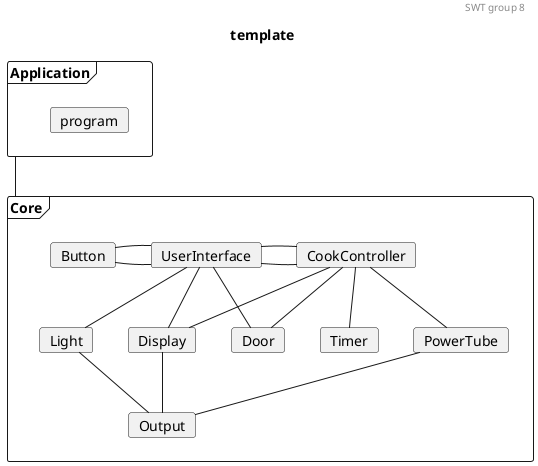 @startuml

'Testing colors:
skinparam card{
    backgroundColor<<sut>> lawngreen
    backgroundColor<<nut>> salmon
    backgroundColor<<tested>> gold
}

header SWT group 8
title template

frame Application{
    card program
}

frame Core{
    card UserInterface
    card CookController 

    card Door
    card Light
    card Timer
    card PowerTube
    card Display
    card Output
    card Button
}

'Relations projects
' 0. to 1.
Application -- Core

'Relations CookController:
'1.
CookController - UserInterface
'1. to 2.
CookController -- Door
CookController -- Timer
CookController -- PowerTube
CookController -- Display

'Relations UserInterface:
'1.
UserInterface - CookController
Button - UserInterface 
UserInterface - Button

'1. to 2.
UserInterface -- Light
UserInterface -- Door
UserInterface -- Display

' Relations 2. to 3.
Light -- Output
Display -- Output
PowerTube -- Output



@enduml